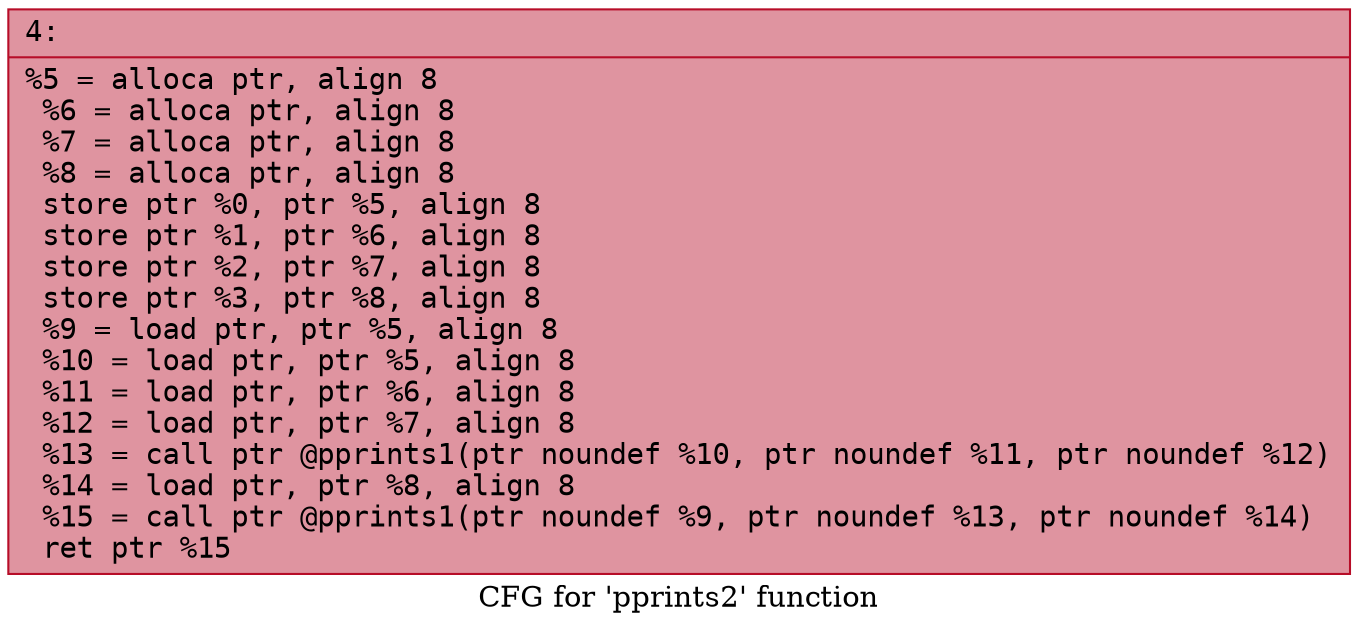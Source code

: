 digraph "CFG for 'pprints2' function" {
	label="CFG for 'pprints2' function";

	Node0x600003362850 [shape=record,color="#b70d28ff", style=filled, fillcolor="#b70d2870" fontname="Courier",label="{4:\l|  %5 = alloca ptr, align 8\l  %6 = alloca ptr, align 8\l  %7 = alloca ptr, align 8\l  %8 = alloca ptr, align 8\l  store ptr %0, ptr %5, align 8\l  store ptr %1, ptr %6, align 8\l  store ptr %2, ptr %7, align 8\l  store ptr %3, ptr %8, align 8\l  %9 = load ptr, ptr %5, align 8\l  %10 = load ptr, ptr %5, align 8\l  %11 = load ptr, ptr %6, align 8\l  %12 = load ptr, ptr %7, align 8\l  %13 = call ptr @pprints1(ptr noundef %10, ptr noundef %11, ptr noundef %12)\l  %14 = load ptr, ptr %8, align 8\l  %15 = call ptr @pprints1(ptr noundef %9, ptr noundef %13, ptr noundef %14)\l  ret ptr %15\l}"];
}
